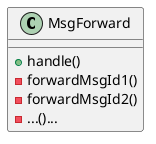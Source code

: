 @startuml

class MsgForward {
  + handle()
  - forwardMsgId1()
  - forwardMsgId2()
  - ...()...
}

@enduml
